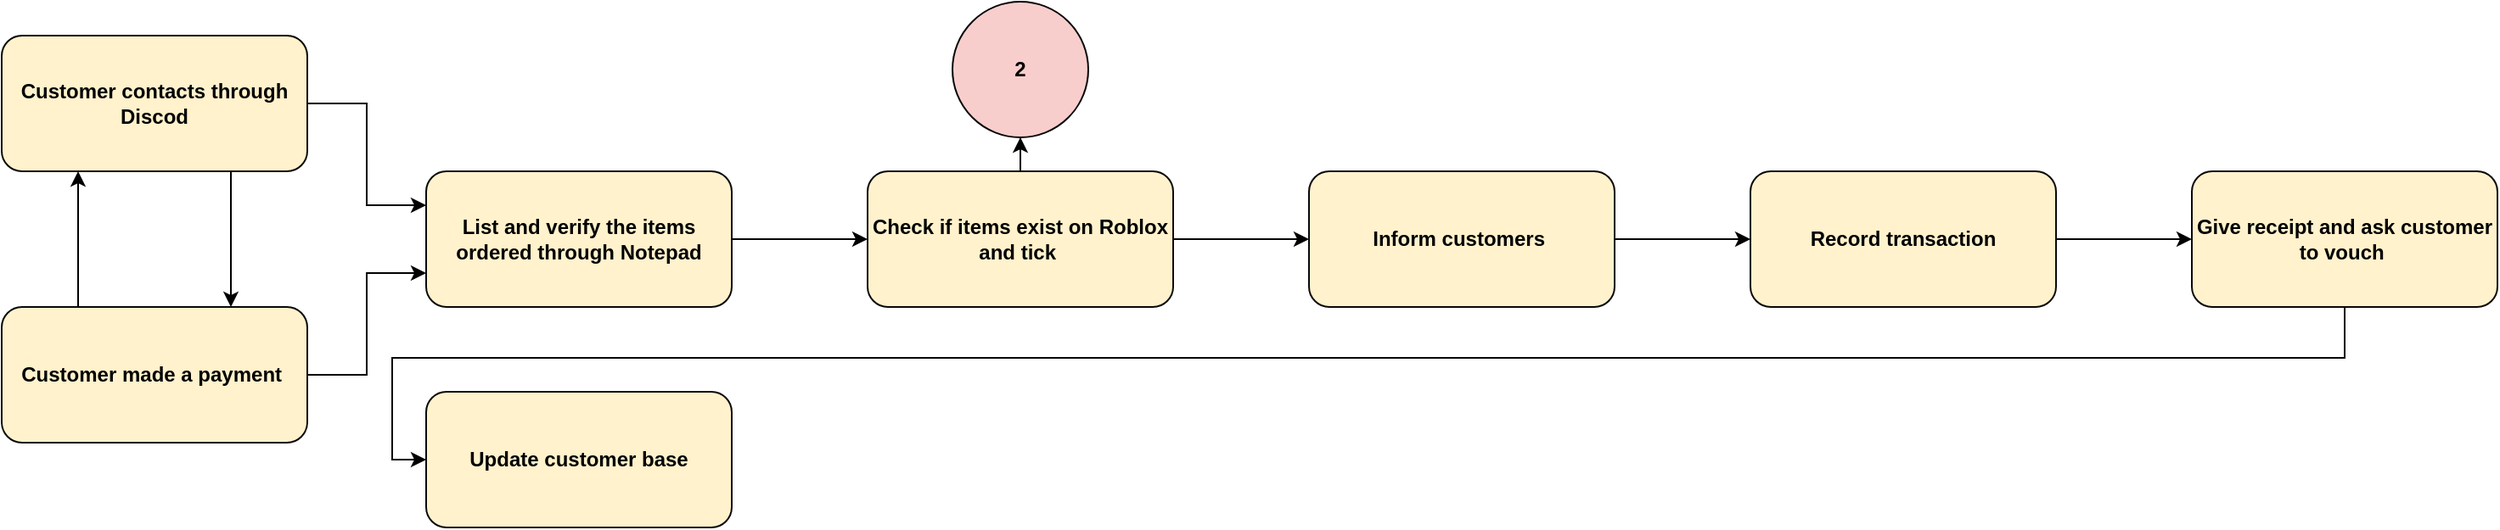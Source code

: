 <mxfile version="24.8.6">
  <diagram id="C5RBs43oDa-KdzZeNtuy" name="Page-1">
    <mxGraphModel dx="1383" dy="677" grid="1" gridSize="10" guides="1" tooltips="1" connect="1" arrows="1" fold="1" page="1" pageScale="1" pageWidth="827" pageHeight="1169" math="0" shadow="0">
      <root>
        <mxCell id="WIyWlLk6GJQsqaUBKTNV-0" />
        <mxCell id="WIyWlLk6GJQsqaUBKTNV-1" parent="WIyWlLk6GJQsqaUBKTNV-0" />
        <mxCell id="BeSRXxgiDRbs0zAlpruN-2" style="edgeStyle=orthogonalEdgeStyle;rounded=0;orthogonalLoop=1;jettySize=auto;html=1;entryX=0.75;entryY=0;entryDx=0;entryDy=0;exitX=0.75;exitY=1;exitDx=0;exitDy=0;" parent="WIyWlLk6GJQsqaUBKTNV-1" source="WIyWlLk6GJQsqaUBKTNV-3" target="BeSRXxgiDRbs0zAlpruN-0" edge="1">
          <mxGeometry relative="1" as="geometry" />
        </mxCell>
        <mxCell id="BeSRXxgiDRbs0zAlpruN-4" style="edgeStyle=orthogonalEdgeStyle;rounded=0;orthogonalLoop=1;jettySize=auto;html=1;entryX=0;entryY=0.25;entryDx=0;entryDy=0;" parent="WIyWlLk6GJQsqaUBKTNV-1" source="WIyWlLk6GJQsqaUBKTNV-3" target="BeSRXxgiDRbs0zAlpruN-3" edge="1">
          <mxGeometry relative="1" as="geometry" />
        </mxCell>
        <mxCell id="WIyWlLk6GJQsqaUBKTNV-3" value="&lt;b&gt;Customer contacts through Discod&lt;/b&gt;" style="rounded=1;whiteSpace=wrap;html=1;fontSize=12;glass=0;strokeWidth=1;shadow=0;fillColor=#fff2cc;strokeColor=#080808;gradientColor=none;align=center;verticalAlign=middle;fontFamily=Helvetica;fontColor=default;fontStyle=1;" parent="WIyWlLk6GJQsqaUBKTNV-1" vertex="1">
          <mxGeometry x="110" y="80" width="180" height="80" as="geometry" />
        </mxCell>
        <mxCell id="BeSRXxgiDRbs0zAlpruN-1" style="edgeStyle=orthogonalEdgeStyle;rounded=0;orthogonalLoop=1;jettySize=auto;html=1;entryX=0.25;entryY=1;entryDx=0;entryDy=0;exitX=0.25;exitY=0;exitDx=0;exitDy=0;" parent="WIyWlLk6GJQsqaUBKTNV-1" source="BeSRXxgiDRbs0zAlpruN-0" target="WIyWlLk6GJQsqaUBKTNV-3" edge="1">
          <mxGeometry relative="1" as="geometry" />
        </mxCell>
        <mxCell id="BeSRXxgiDRbs0zAlpruN-5" style="edgeStyle=orthogonalEdgeStyle;rounded=0;orthogonalLoop=1;jettySize=auto;html=1;entryX=0;entryY=0.75;entryDx=0;entryDy=0;" parent="WIyWlLk6GJQsqaUBKTNV-1" source="BeSRXxgiDRbs0zAlpruN-0" target="BeSRXxgiDRbs0zAlpruN-3" edge="1">
          <mxGeometry relative="1" as="geometry" />
        </mxCell>
        <mxCell id="BeSRXxgiDRbs0zAlpruN-0" value="Customer made a payment&amp;nbsp;" style="rounded=1;whiteSpace=wrap;html=1;fontSize=12;glass=0;strokeWidth=1;shadow=0;fontStyle=1;strokeColor=#080808;align=center;verticalAlign=middle;fontFamily=Helvetica;fontColor=default;fillColor=#fff2cc;gradientColor=none;" parent="WIyWlLk6GJQsqaUBKTNV-1" vertex="1">
          <mxGeometry x="110" y="240" width="180" height="80" as="geometry" />
        </mxCell>
        <mxCell id="BeSRXxgiDRbs0zAlpruN-7" style="edgeStyle=orthogonalEdgeStyle;rounded=0;orthogonalLoop=1;jettySize=auto;html=1;" parent="WIyWlLk6GJQsqaUBKTNV-1" source="BeSRXxgiDRbs0zAlpruN-3" target="BeSRXxgiDRbs0zAlpruN-6" edge="1">
          <mxGeometry relative="1" as="geometry" />
        </mxCell>
        <mxCell id="BeSRXxgiDRbs0zAlpruN-3" value="List and verify the items ordered through Notepad" style="rounded=1;whiteSpace=wrap;html=1;fontSize=12;glass=0;strokeWidth=1;shadow=0;fontStyle=1;strokeColor=#080808;align=center;verticalAlign=middle;fontFamily=Helvetica;fontColor=default;fillColor=#fff2cc;gradientColor=none;" parent="WIyWlLk6GJQsqaUBKTNV-1" vertex="1">
          <mxGeometry x="360" y="160" width="180" height="80" as="geometry" />
        </mxCell>
        <mxCell id="BeSRXxgiDRbs0zAlpruN-9" style="edgeStyle=orthogonalEdgeStyle;rounded=0;orthogonalLoop=1;jettySize=auto;html=1;" parent="WIyWlLk6GJQsqaUBKTNV-1" source="BeSRXxgiDRbs0zAlpruN-6" target="BeSRXxgiDRbs0zAlpruN-8" edge="1">
          <mxGeometry relative="1" as="geometry" />
        </mxCell>
        <mxCell id="BeSRXxgiDRbs0zAlpruN-19" style="edgeStyle=orthogonalEdgeStyle;rounded=0;orthogonalLoop=1;jettySize=auto;html=1;" parent="WIyWlLk6GJQsqaUBKTNV-1" source="BeSRXxgiDRbs0zAlpruN-6" target="BeSRXxgiDRbs0zAlpruN-18" edge="1">
          <mxGeometry relative="1" as="geometry" />
        </mxCell>
        <mxCell id="BeSRXxgiDRbs0zAlpruN-6" value="Check if items exist on Roblox and tick&amp;nbsp;" style="rounded=1;whiteSpace=wrap;html=1;fontSize=12;glass=0;strokeWidth=1;shadow=0;fontStyle=1;strokeColor=#080808;align=center;verticalAlign=middle;fontFamily=Helvetica;fontColor=default;fillColor=#fff2cc;gradientColor=none;" parent="WIyWlLk6GJQsqaUBKTNV-1" vertex="1">
          <mxGeometry x="620" y="160" width="180" height="80" as="geometry" />
        </mxCell>
        <mxCell id="BeSRXxgiDRbs0zAlpruN-23" style="edgeStyle=orthogonalEdgeStyle;rounded=0;orthogonalLoop=1;jettySize=auto;html=1;" parent="WIyWlLk6GJQsqaUBKTNV-1" source="BeSRXxgiDRbs0zAlpruN-8" target="BeSRXxgiDRbs0zAlpruN-22" edge="1">
          <mxGeometry relative="1" as="geometry" />
        </mxCell>
        <mxCell id="BeSRXxgiDRbs0zAlpruN-8" value="Inform customers&amp;nbsp;" style="rounded=1;whiteSpace=wrap;html=1;fontSize=12;glass=0;strokeWidth=1;shadow=0;fontStyle=1;strokeColor=#080808;align=center;verticalAlign=middle;fontFamily=Helvetica;fontColor=default;fillColor=#fff2cc;gradientColor=none;" parent="WIyWlLk6GJQsqaUBKTNV-1" vertex="1">
          <mxGeometry x="880" y="160" width="180" height="80" as="geometry" />
        </mxCell>
        <mxCell id="BeSRXxgiDRbs0zAlpruN-18" value="2" style="ellipse;whiteSpace=wrap;html=1;aspect=fixed;fontStyle=1;rounded=1;shadow=0;glass=0;strokeColor=#080808;strokeWidth=1;align=center;verticalAlign=middle;fontFamily=Helvetica;fontSize=12;fillColor=#f8cecc;" parent="WIyWlLk6GJQsqaUBKTNV-1" vertex="1">
          <mxGeometry x="670" y="60" width="80" height="80" as="geometry" />
        </mxCell>
        <mxCell id="BeSRXxgiDRbs0zAlpruN-25" style="edgeStyle=orthogonalEdgeStyle;rounded=0;orthogonalLoop=1;jettySize=auto;html=1;" parent="WIyWlLk6GJQsqaUBKTNV-1" source="BeSRXxgiDRbs0zAlpruN-22" target="BeSRXxgiDRbs0zAlpruN-24" edge="1">
          <mxGeometry relative="1" as="geometry" />
        </mxCell>
        <mxCell id="BeSRXxgiDRbs0zAlpruN-22" value="Record transaction" style="rounded=1;whiteSpace=wrap;html=1;fontSize=12;glass=0;strokeWidth=1;shadow=0;fontStyle=1;strokeColor=#080808;align=center;verticalAlign=middle;fontFamily=Helvetica;fontColor=default;fillColor=#fff2cc;gradientColor=none;" parent="WIyWlLk6GJQsqaUBKTNV-1" vertex="1">
          <mxGeometry x="1140" y="160" width="180" height="80" as="geometry" />
        </mxCell>
        <mxCell id="BeSRXxgiDRbs0zAlpruN-26" style="edgeStyle=orthogonalEdgeStyle;rounded=0;orthogonalLoop=1;jettySize=auto;html=1;" parent="WIyWlLk6GJQsqaUBKTNV-1" source="BeSRXxgiDRbs0zAlpruN-24" target="BeSRXxgiDRbs0zAlpruN-27" edge="1">
          <mxGeometry relative="1" as="geometry">
            <mxPoint x="360.0" y="330" as="targetPoint" />
            <Array as="points">
              <mxPoint x="1490" y="270" />
              <mxPoint x="340" y="270" />
              <mxPoint x="340" y="330" />
            </Array>
          </mxGeometry>
        </mxCell>
        <mxCell id="BeSRXxgiDRbs0zAlpruN-24" value="Give receipt and ask customer to vouch&amp;nbsp;" style="rounded=1;whiteSpace=wrap;html=1;fontSize=12;glass=0;strokeWidth=1;shadow=0;strokeColor=#080808;align=center;verticalAlign=middle;fontFamily=Helvetica;fontColor=default;fontStyle=1;fillColor=#fff2cc;gradientColor=none;" parent="WIyWlLk6GJQsqaUBKTNV-1" vertex="1">
          <mxGeometry x="1400" y="160" width="180" height="80" as="geometry" />
        </mxCell>
        <mxCell id="BeSRXxgiDRbs0zAlpruN-27" value="Update customer base" style="rounded=1;whiteSpace=wrap;html=1;fontSize=12;glass=0;strokeWidth=1;shadow=0;fontStyle=1;strokeColor=#080808;align=center;verticalAlign=middle;fontFamily=Helvetica;fontColor=default;fillColor=#fff2cc;gradientColor=none;" parent="WIyWlLk6GJQsqaUBKTNV-1" vertex="1">
          <mxGeometry x="360" y="290" width="180" height="80" as="geometry" />
        </mxCell>
      </root>
    </mxGraphModel>
  </diagram>
</mxfile>
